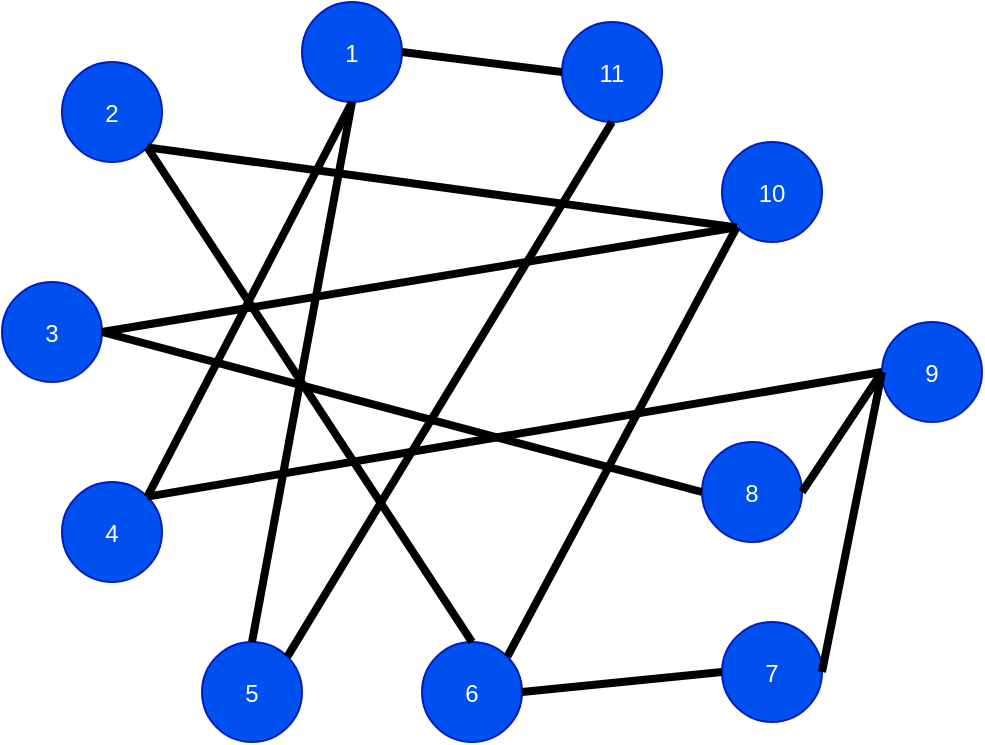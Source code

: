 <mxfile version="26.0.14">
  <diagram name="Page-1" id="e1TiszcAQvgpfgPblTH6">
    <mxGraphModel dx="1194" dy="716" grid="1" gridSize="10" guides="1" tooltips="1" connect="1" arrows="1" fold="1" page="1" pageScale="1" pageWidth="850" pageHeight="1100" math="0" shadow="0">
      <root>
        <mxCell id="0" />
        <mxCell id="1" parent="0" />
        <mxCell id="WgxtZ3xMRt9cT9mJnqBo-4" value="4" style="ellipse;aspect=fixed;fillColor=#0050ef;fontColor=#ffffff;strokeColor=#001DBC;" parent="1" vertex="1">
          <mxGeometry x="250" y="350" width="50" height="50" as="geometry" />
        </mxCell>
        <mxCell id="WgxtZ3xMRt9cT9mJnqBo-5" value="5" style="ellipse;aspect=fixed;fillColor=#0050ef;fontColor=#ffffff;strokeColor=#001DBC;" parent="1" vertex="1">
          <mxGeometry x="320" y="430" width="50" height="50" as="geometry" />
        </mxCell>
        <mxCell id="WgxtZ3xMRt9cT9mJnqBo-6" value="8" style="ellipse;aspect=fixed;fillColor=#0050ef;fontColor=#ffffff;strokeColor=#001DBC;" parent="1" vertex="1">
          <mxGeometry x="570" y="330" width="50" height="50" as="geometry" />
        </mxCell>
        <mxCell id="WgxtZ3xMRt9cT9mJnqBo-7" value="6" style="ellipse;aspect=fixed;fillColor=#0050ef;fontColor=#ffffff;strokeColor=#001DBC;" parent="1" vertex="1">
          <mxGeometry x="430" y="430" width="50" height="50" as="geometry" />
        </mxCell>
        <mxCell id="WgxtZ3xMRt9cT9mJnqBo-8" value="7" style="ellipse;aspect=fixed;fillColor=#0050ef;fontColor=#ffffff;strokeColor=#001DBC;" parent="1" vertex="1">
          <mxGeometry x="580" y="420" width="50" height="50" as="geometry" />
        </mxCell>
        <mxCell id="QiN_mr4yA5usqslSAaUG-3" value="1" style="ellipse;aspect=fixed;fillColor=#0050ef;fontColor=#ffffff;strokeColor=#001DBC;" vertex="1" parent="1">
          <mxGeometry x="370" y="110" width="50" height="50" as="geometry" />
        </mxCell>
        <mxCell id="QiN_mr4yA5usqslSAaUG-4" value="2" style="ellipse;aspect=fixed;fillColor=#0050ef;fontColor=#ffffff;strokeColor=#001DBC;" vertex="1" parent="1">
          <mxGeometry x="250" y="140" width="50" height="50" as="geometry" />
        </mxCell>
        <mxCell id="QiN_mr4yA5usqslSAaUG-5" value="11" style="ellipse;aspect=fixed;fillColor=#0050ef;fontColor=#ffffff;strokeColor=#001DBC;" vertex="1" parent="1">
          <mxGeometry x="500" y="120" width="50" height="50" as="geometry" />
        </mxCell>
        <mxCell id="QiN_mr4yA5usqslSAaUG-11" value="10" style="ellipse;aspect=fixed;fillColor=#0050ef;fontColor=#ffffff;strokeColor=#001DBC;" vertex="1" parent="1">
          <mxGeometry x="580" y="180" width="50" height="50" as="geometry" />
        </mxCell>
        <mxCell id="QiN_mr4yA5usqslSAaUG-12" value="9" style="ellipse;aspect=fixed;fillColor=#0050ef;fontColor=#ffffff;strokeColor=#001DBC;" vertex="1" parent="1">
          <mxGeometry x="660" y="270" width="50" height="50" as="geometry" />
        </mxCell>
        <mxCell id="QiN_mr4yA5usqslSAaUG-13" value="3" style="ellipse;aspect=fixed;fillColor=#0050ef;fontColor=#ffffff;strokeColor=#001DBC;" vertex="1" parent="1">
          <mxGeometry x="220" y="250" width="50" height="50" as="geometry" />
        </mxCell>
        <mxCell id="QiN_mr4yA5usqslSAaUG-14" value="" style="endArrow=none;rounded=0;strokeWidth=4;exitX=1;exitY=0.5;exitDx=0;exitDy=0;entryX=0;entryY=0.5;entryDx=0;entryDy=0;" edge="1" parent="1" source="QiN_mr4yA5usqslSAaUG-13" target="WgxtZ3xMRt9cT9mJnqBo-6">
          <mxGeometry width="50" height="50" relative="1" as="geometry">
            <mxPoint x="400" y="390" as="sourcePoint" />
            <mxPoint x="440" y="320" as="targetPoint" />
          </mxGeometry>
        </mxCell>
        <mxCell id="QiN_mr4yA5usqslSAaUG-15" value="" style="endArrow=none;rounded=0;strokeWidth=4;exitX=0.5;exitY=1;exitDx=0;exitDy=0;entryX=0.5;entryY=0;entryDx=0;entryDy=0;" edge="1" parent="1" source="QiN_mr4yA5usqslSAaUG-3" target="WgxtZ3xMRt9cT9mJnqBo-5">
          <mxGeometry width="50" height="50" relative="1" as="geometry">
            <mxPoint x="260" y="285" as="sourcePoint" />
            <mxPoint x="601" y="359" as="targetPoint" />
          </mxGeometry>
        </mxCell>
        <mxCell id="QiN_mr4yA5usqslSAaUG-16" value="" style="endArrow=none;rounded=0;strokeWidth=4;exitX=1;exitY=0.5;exitDx=0;exitDy=0;entryX=0;entryY=0.5;entryDx=0;entryDy=0;" edge="1" parent="1" source="WgxtZ3xMRt9cT9mJnqBo-6" target="QiN_mr4yA5usqslSAaUG-12">
          <mxGeometry width="50" height="50" relative="1" as="geometry">
            <mxPoint x="405" y="170" as="sourcePoint" />
            <mxPoint x="355" y="440" as="targetPoint" />
          </mxGeometry>
        </mxCell>
        <mxCell id="QiN_mr4yA5usqslSAaUG-18" value="" style="endArrow=none;rounded=0;strokeWidth=4;exitX=0;exitY=0.5;exitDx=0;exitDy=0;entryX=1;entryY=0.5;entryDx=0;entryDy=0;" edge="1" parent="1" source="WgxtZ3xMRt9cT9mJnqBo-8" target="WgxtZ3xMRt9cT9mJnqBo-7">
          <mxGeometry width="50" height="50" relative="1" as="geometry">
            <mxPoint x="280" y="285" as="sourcePoint" />
            <mxPoint x="600" y="365" as="targetPoint" />
          </mxGeometry>
        </mxCell>
        <mxCell id="QiN_mr4yA5usqslSAaUG-35" value="" style="endArrow=none;rounded=0;strokeWidth=4;exitX=0.5;exitY=1;exitDx=0;exitDy=0;entryX=1;entryY=0;entryDx=0;entryDy=0;" edge="1" parent="1" source="QiN_mr4yA5usqslSAaUG-5" target="WgxtZ3xMRt9cT9mJnqBo-5">
          <mxGeometry width="50" height="50" relative="1" as="geometry">
            <mxPoint x="405" y="170" as="sourcePoint" />
            <mxPoint x="355" y="440" as="targetPoint" />
          </mxGeometry>
        </mxCell>
        <mxCell id="QiN_mr4yA5usqslSAaUG-36" value="" style="endArrow=none;rounded=0;strokeWidth=4;exitX=0;exitY=1;exitDx=0;exitDy=0;entryX=1;entryY=1;entryDx=0;entryDy=0;" edge="1" parent="1" source="QiN_mr4yA5usqslSAaUG-11" target="QiN_mr4yA5usqslSAaUG-4">
          <mxGeometry width="50" height="50" relative="1" as="geometry">
            <mxPoint x="415" y="180" as="sourcePoint" />
            <mxPoint x="365" y="450" as="targetPoint" />
          </mxGeometry>
        </mxCell>
        <mxCell id="QiN_mr4yA5usqslSAaUG-37" value="" style="endArrow=none;rounded=0;strokeWidth=4;exitX=0;exitY=1;exitDx=0;exitDy=0;entryX=1;entryY=0;entryDx=0;entryDy=0;" edge="1" parent="1" source="QiN_mr4yA5usqslSAaUG-11" target="WgxtZ3xMRt9cT9mJnqBo-7">
          <mxGeometry width="50" height="50" relative="1" as="geometry">
            <mxPoint x="425" y="190" as="sourcePoint" />
            <mxPoint x="375" y="460" as="targetPoint" />
          </mxGeometry>
        </mxCell>
        <mxCell id="QiN_mr4yA5usqslSAaUG-38" value="" style="endArrow=none;rounded=0;strokeWidth=4;exitX=1;exitY=0;exitDx=0;exitDy=0;entryX=0;entryY=0.5;entryDx=0;entryDy=0;" edge="1" parent="1" source="WgxtZ3xMRt9cT9mJnqBo-4" target="QiN_mr4yA5usqslSAaUG-12">
          <mxGeometry width="50" height="50" relative="1" as="geometry">
            <mxPoint x="435" y="200" as="sourcePoint" />
            <mxPoint x="385" y="470" as="targetPoint" />
          </mxGeometry>
        </mxCell>
        <mxCell id="QiN_mr4yA5usqslSAaUG-39" value="" style="endArrow=none;rounded=0;strokeWidth=4;exitX=0.5;exitY=1;exitDx=0;exitDy=0;entryX=1;entryY=0;entryDx=0;entryDy=0;" edge="1" parent="1" source="QiN_mr4yA5usqslSAaUG-3" target="WgxtZ3xMRt9cT9mJnqBo-4">
          <mxGeometry width="50" height="50" relative="1" as="geometry">
            <mxPoint x="445" y="210" as="sourcePoint" />
            <mxPoint x="395" y="480" as="targetPoint" />
          </mxGeometry>
        </mxCell>
        <mxCell id="QiN_mr4yA5usqslSAaUG-40" value="" style="endArrow=none;rounded=0;strokeWidth=4;exitX=0;exitY=0.5;exitDx=0;exitDy=0;entryX=1;entryY=0.5;entryDx=0;entryDy=0;" edge="1" parent="1" source="QiN_mr4yA5usqslSAaUG-5" target="QiN_mr4yA5usqslSAaUG-3">
          <mxGeometry width="50" height="50" relative="1" as="geometry">
            <mxPoint x="455" y="220" as="sourcePoint" />
            <mxPoint x="405" y="490" as="targetPoint" />
          </mxGeometry>
        </mxCell>
        <mxCell id="QiN_mr4yA5usqslSAaUG-41" value="" style="endArrow=none;rounded=0;strokeWidth=4;exitX=1;exitY=1;exitDx=0;exitDy=0;entryX=0.5;entryY=0;entryDx=0;entryDy=0;" edge="1" parent="1" source="QiN_mr4yA5usqslSAaUG-4" target="WgxtZ3xMRt9cT9mJnqBo-7">
          <mxGeometry width="50" height="50" relative="1" as="geometry">
            <mxPoint x="465" y="230" as="sourcePoint" />
            <mxPoint x="415" y="500" as="targetPoint" />
          </mxGeometry>
        </mxCell>
        <mxCell id="QiN_mr4yA5usqslSAaUG-42" value="" style="endArrow=none;rounded=0;strokeWidth=4;entryX=1;entryY=0.5;entryDx=0;entryDy=0;exitX=0;exitY=1;exitDx=0;exitDy=0;" edge="1" parent="1" source="QiN_mr4yA5usqslSAaUG-11" target="QiN_mr4yA5usqslSAaUG-13">
          <mxGeometry width="50" height="50" relative="1" as="geometry">
            <mxPoint x="590" y="220" as="sourcePoint" />
            <mxPoint x="425" y="510" as="targetPoint" />
          </mxGeometry>
        </mxCell>
        <mxCell id="QiN_mr4yA5usqslSAaUG-43" value="" style="endArrow=none;rounded=0;strokeWidth=4;exitX=0;exitY=0.5;exitDx=0;exitDy=0;entryX=1;entryY=0.5;entryDx=0;entryDy=0;" edge="1" parent="1" source="QiN_mr4yA5usqslSAaUG-12" target="WgxtZ3xMRt9cT9mJnqBo-8">
          <mxGeometry width="50" height="50" relative="1" as="geometry">
            <mxPoint x="485" y="250" as="sourcePoint" />
            <mxPoint x="550" y="420" as="targetPoint" />
          </mxGeometry>
        </mxCell>
      </root>
    </mxGraphModel>
  </diagram>
</mxfile>

